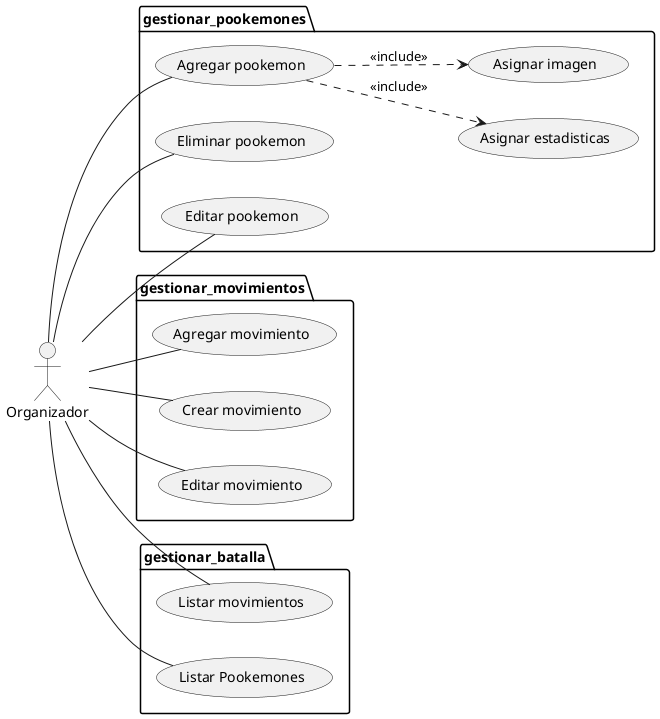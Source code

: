 @startuml Organizador

left to right direction

actor Organizador

package gestionar_pookemones{
    usecase "Agregar pookemon" as agrPoo
    usecase "Asignar estadisticas" as asiEst
    usecase "Asignar imagen" as asiImag 
    usecase "Eliminar pookemon" as eliPoo
    usecase "Editar pookemon" as ediPoo
}

Organizador -- agrPoo
agrPoo ..> asiEst: <<include>>
agrPoo ..> asiImag: <<include>>
Organizador -- ediPoo
Organizador -- eliPoo

package gestionar_movimientos{
    usecase "Agregar movimiento" as agrMov
    usecase "Crear movimiento" as creMov
    usecase "Editar movimiento" as ediMov
}

Organizador -- agrMov
Organizador -- creMov
Organizador -- ediMov


package gestionar_batalla{
    usecase "Listar movimientos" as lisMov
    usecase "Listar Pookemones" as lisPoo
}

Organizador -- lisMov
Organizador -- lisPoo

@enduml